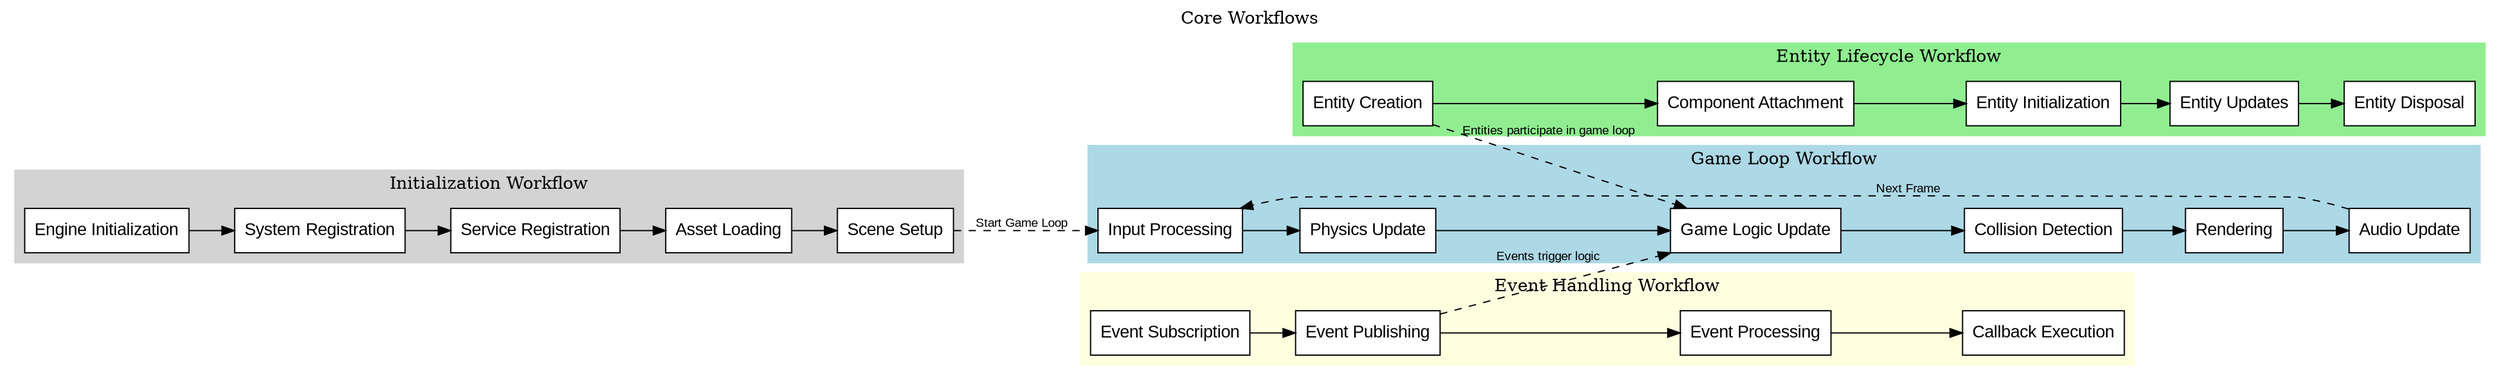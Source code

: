 digraph "Core Workflows" {
  rankdir=LR;
  node [shape=box, style=filled, fillcolor=lightblue, fontname=Arial];
  edge [fontname=Arial, fontsize=10];
  label="Core Workflows";
  labelloc=t;

  subgraph cluster_initialization {
    label="Initialization Workflow";
    style=filled;
    color=lightgrey;
    node [style=filled, fillcolor=white];
    "Engine Initialization" -> "System Registration" -> "Service Registration" -> "Asset Loading" -> "Scene Setup";
  }

  subgraph cluster_game_loop {
    label="Game Loop Workflow";
    style=filled;
    color=lightblue;
    node [style=filled, fillcolor=white];
    "Input Processing" -> "Physics Update" -> "Game Logic Update" -> "Collision Detection" -> "Rendering" -> "Audio Update";
    "Audio Update" -> "Input Processing" [constraint=false, style=dashed, label="Next Frame"];
  }

  subgraph cluster_entity_lifecycle {
    label="Entity Lifecycle Workflow";
    style=filled;
    color=lightgreen;
    node [style=filled, fillcolor=white];
    "Entity Creation" -> "Component Attachment" -> "Entity Initialization" -> "Entity Updates" -> "Entity Disposal";
  }

  subgraph cluster_event_handling {
    label="Event Handling Workflow";
    style=filled;
    color=lightyellow;
    node [style=filled, fillcolor=white];
    "Event Subscription" -> "Event Publishing" -> "Event Processing" -> "Callback Execution";
  }

  "Scene Setup" -> "Input Processing" [style=dashed, label="Start Game Loop"];
  "Entity Creation" -> "Game Logic Update" [style=dashed, label="Entities participate in game loop"];
  "Event Publishing" -> "Game Logic Update" [style=dashed, label="Events trigger logic"];
}

